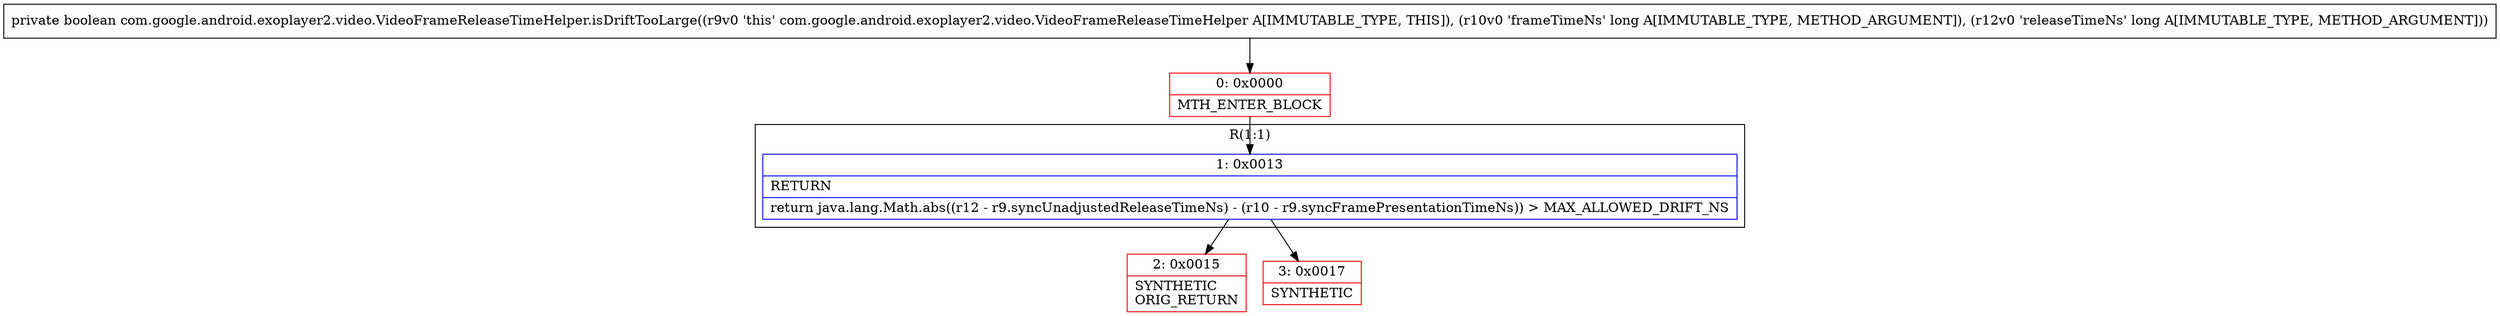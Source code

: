 digraph "CFG forcom.google.android.exoplayer2.video.VideoFrameReleaseTimeHelper.isDriftTooLarge(JJ)Z" {
subgraph cluster_Region_481571456 {
label = "R(1:1)";
node [shape=record,color=blue];
Node_1 [shape=record,label="{1\:\ 0x0013|RETURN\l|return java.lang.Math.abs((r12 \- r9.syncUnadjustedReleaseTimeNs) \- (r10 \- r9.syncFramePresentationTimeNs)) \> MAX_ALLOWED_DRIFT_NS\l}"];
}
Node_0 [shape=record,color=red,label="{0\:\ 0x0000|MTH_ENTER_BLOCK\l}"];
Node_2 [shape=record,color=red,label="{2\:\ 0x0015|SYNTHETIC\lORIG_RETURN\l}"];
Node_3 [shape=record,color=red,label="{3\:\ 0x0017|SYNTHETIC\l}"];
MethodNode[shape=record,label="{private boolean com.google.android.exoplayer2.video.VideoFrameReleaseTimeHelper.isDriftTooLarge((r9v0 'this' com.google.android.exoplayer2.video.VideoFrameReleaseTimeHelper A[IMMUTABLE_TYPE, THIS]), (r10v0 'frameTimeNs' long A[IMMUTABLE_TYPE, METHOD_ARGUMENT]), (r12v0 'releaseTimeNs' long A[IMMUTABLE_TYPE, METHOD_ARGUMENT])) }"];
MethodNode -> Node_0;
Node_1 -> Node_2;
Node_1 -> Node_3;
Node_0 -> Node_1;
}

